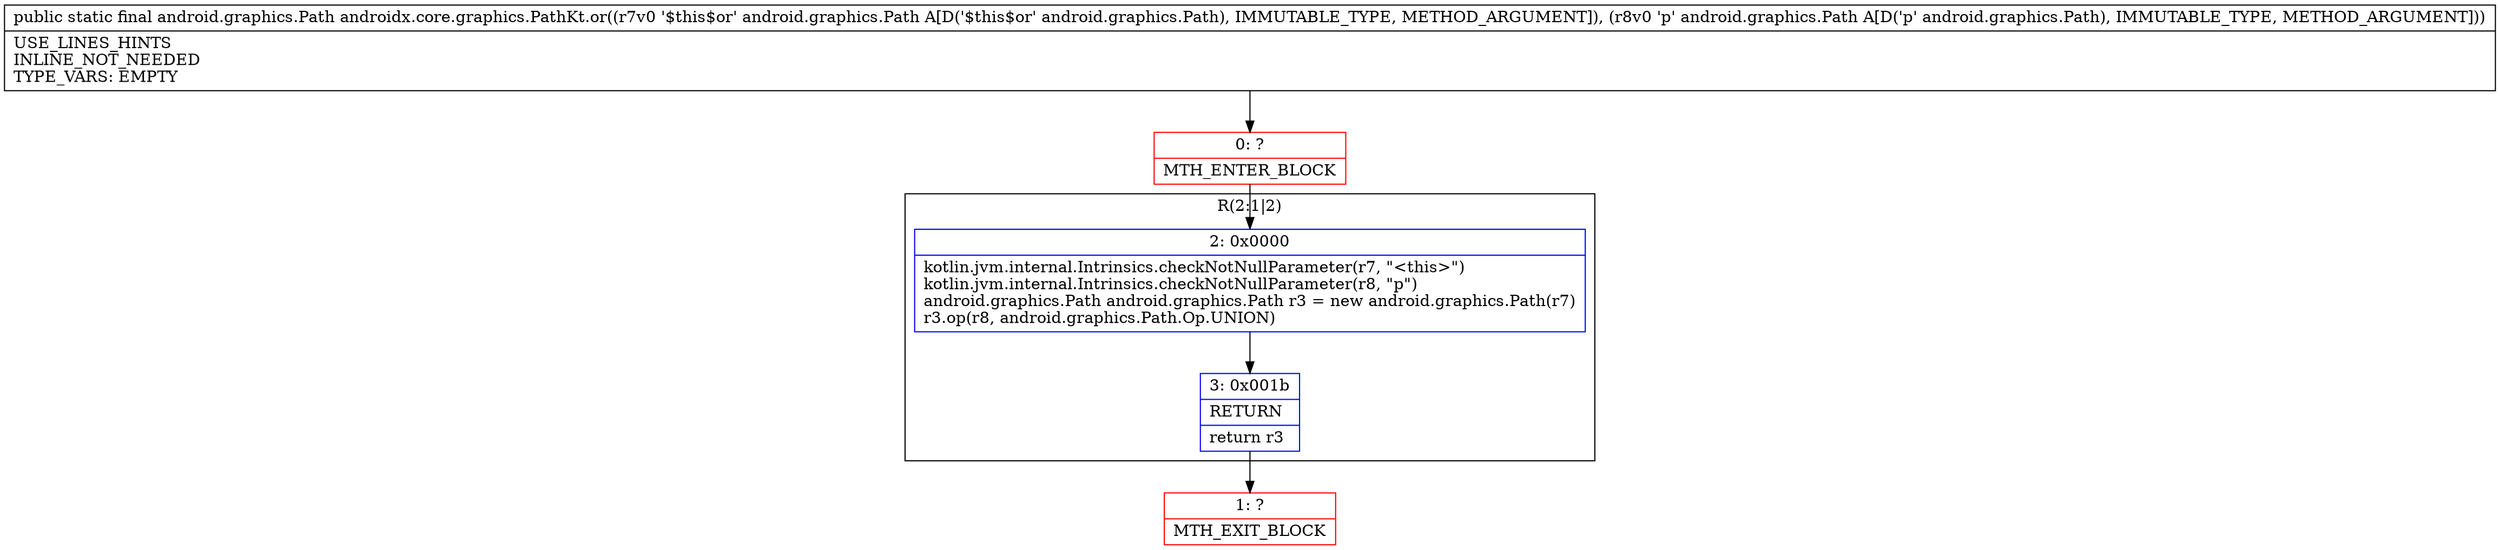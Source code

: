 digraph "CFG forandroidx.core.graphics.PathKt.or(Landroid\/graphics\/Path;Landroid\/graphics\/Path;)Landroid\/graphics\/Path;" {
subgraph cluster_Region_677600307 {
label = "R(2:1|2)";
node [shape=record,color=blue];
Node_2 [shape=record,label="{2\:\ 0x0000|kotlin.jvm.internal.Intrinsics.checkNotNullParameter(r7, \"\<this\>\")\lkotlin.jvm.internal.Intrinsics.checkNotNullParameter(r8, \"p\")\landroid.graphics.Path android.graphics.Path r3 = new android.graphics.Path(r7)\lr3.op(r8, android.graphics.Path.Op.UNION)\l}"];
Node_3 [shape=record,label="{3\:\ 0x001b|RETURN\l|return r3\l}"];
}
Node_0 [shape=record,color=red,label="{0\:\ ?|MTH_ENTER_BLOCK\l}"];
Node_1 [shape=record,color=red,label="{1\:\ ?|MTH_EXIT_BLOCK\l}"];
MethodNode[shape=record,label="{public static final android.graphics.Path androidx.core.graphics.PathKt.or((r7v0 '$this$or' android.graphics.Path A[D('$this$or' android.graphics.Path), IMMUTABLE_TYPE, METHOD_ARGUMENT]), (r8v0 'p' android.graphics.Path A[D('p' android.graphics.Path), IMMUTABLE_TYPE, METHOD_ARGUMENT]))  | USE_LINES_HINTS\lINLINE_NOT_NEEDED\lTYPE_VARS: EMPTY\l}"];
MethodNode -> Node_0;Node_2 -> Node_3;
Node_3 -> Node_1;
Node_0 -> Node_2;
}

